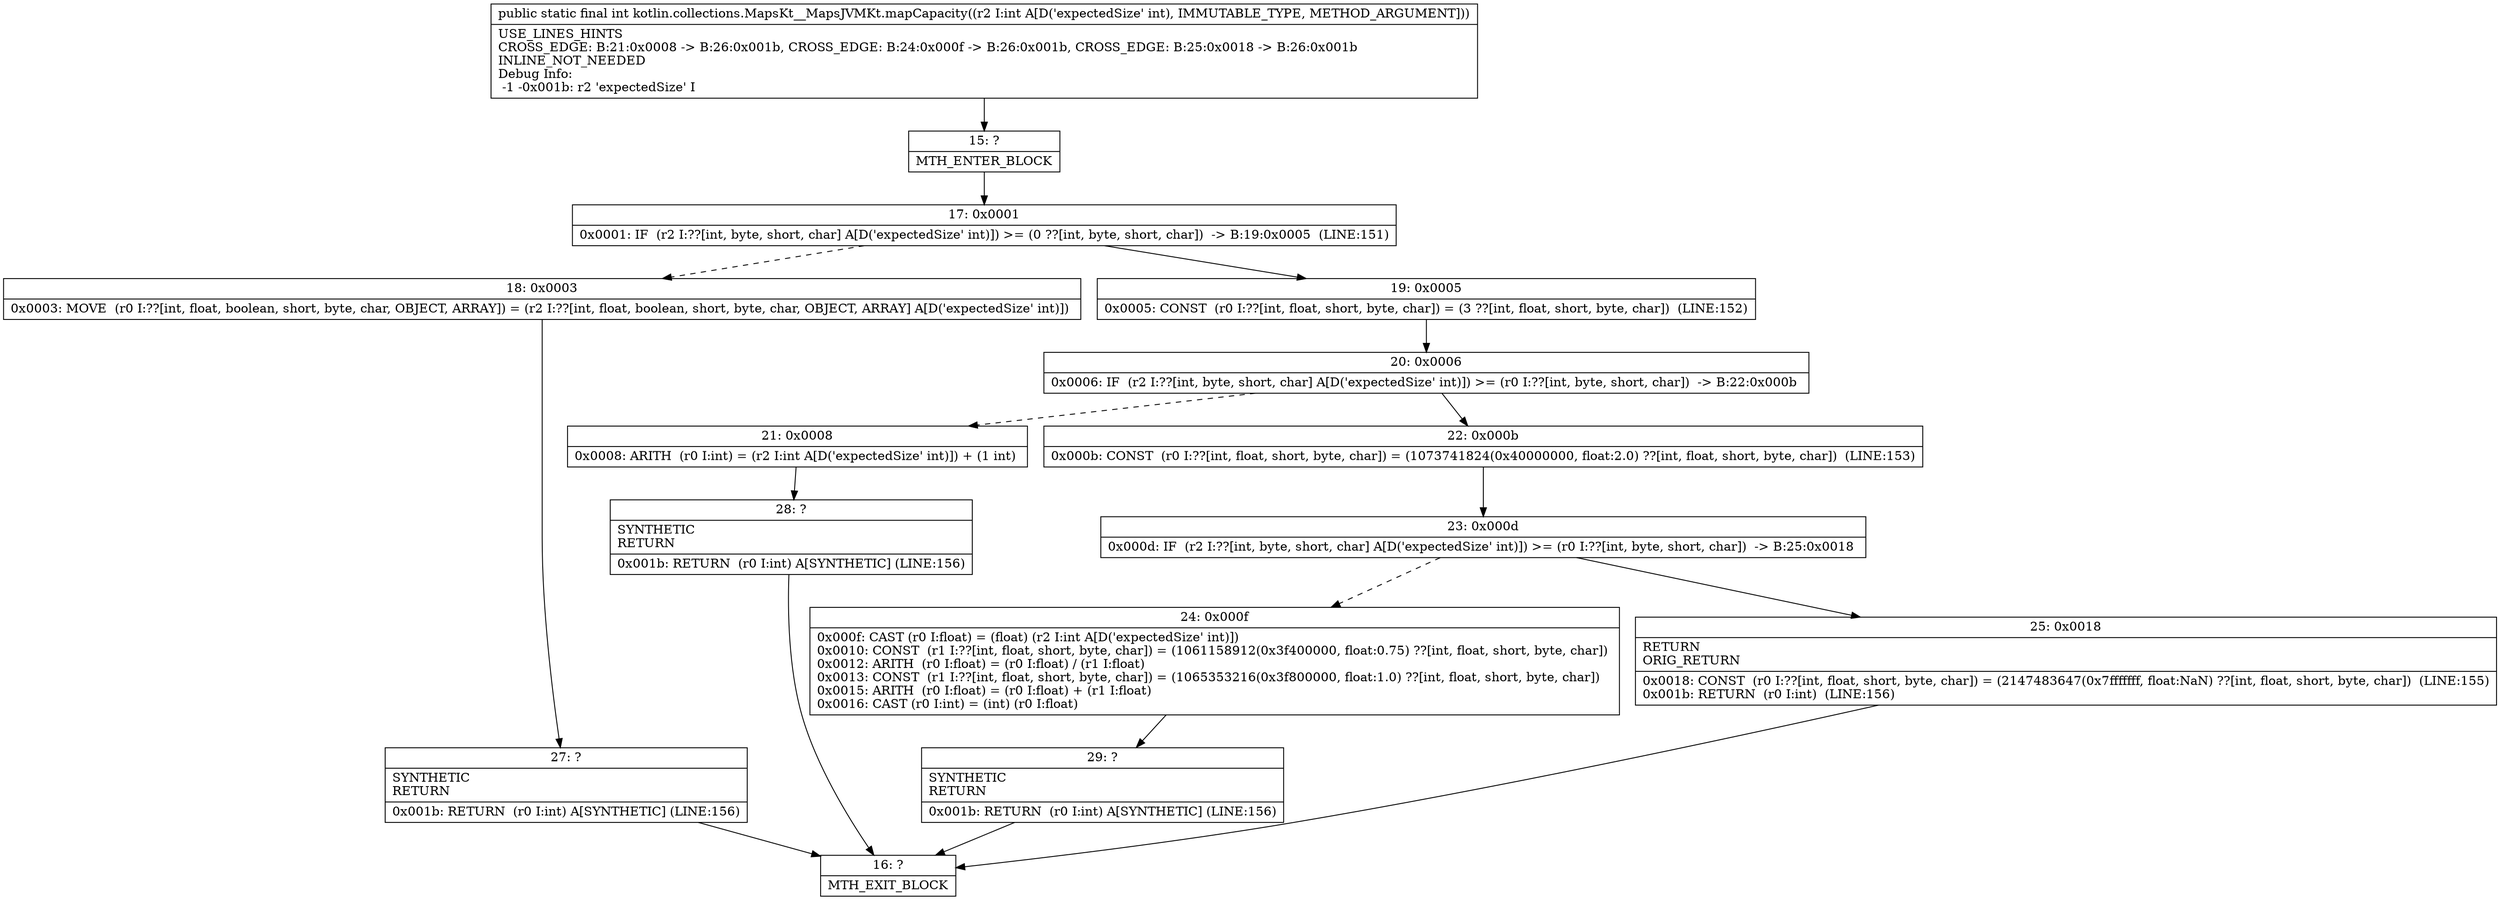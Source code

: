 digraph "CFG forkotlin.collections.MapsKt__MapsJVMKt.mapCapacity(I)I" {
Node_15 [shape=record,label="{15\:\ ?|MTH_ENTER_BLOCK\l}"];
Node_17 [shape=record,label="{17\:\ 0x0001|0x0001: IF  (r2 I:??[int, byte, short, char] A[D('expectedSize' int)]) \>= (0 ??[int, byte, short, char])  \-\> B:19:0x0005  (LINE:151)\l}"];
Node_18 [shape=record,label="{18\:\ 0x0003|0x0003: MOVE  (r0 I:??[int, float, boolean, short, byte, char, OBJECT, ARRAY]) = (r2 I:??[int, float, boolean, short, byte, char, OBJECT, ARRAY] A[D('expectedSize' int)]) \l}"];
Node_27 [shape=record,label="{27\:\ ?|SYNTHETIC\lRETURN\l|0x001b: RETURN  (r0 I:int) A[SYNTHETIC] (LINE:156)\l}"];
Node_16 [shape=record,label="{16\:\ ?|MTH_EXIT_BLOCK\l}"];
Node_19 [shape=record,label="{19\:\ 0x0005|0x0005: CONST  (r0 I:??[int, float, short, byte, char]) = (3 ??[int, float, short, byte, char])  (LINE:152)\l}"];
Node_20 [shape=record,label="{20\:\ 0x0006|0x0006: IF  (r2 I:??[int, byte, short, char] A[D('expectedSize' int)]) \>= (r0 I:??[int, byte, short, char])  \-\> B:22:0x000b \l}"];
Node_21 [shape=record,label="{21\:\ 0x0008|0x0008: ARITH  (r0 I:int) = (r2 I:int A[D('expectedSize' int)]) + (1 int) \l}"];
Node_28 [shape=record,label="{28\:\ ?|SYNTHETIC\lRETURN\l|0x001b: RETURN  (r0 I:int) A[SYNTHETIC] (LINE:156)\l}"];
Node_22 [shape=record,label="{22\:\ 0x000b|0x000b: CONST  (r0 I:??[int, float, short, byte, char]) = (1073741824(0x40000000, float:2.0) ??[int, float, short, byte, char])  (LINE:153)\l}"];
Node_23 [shape=record,label="{23\:\ 0x000d|0x000d: IF  (r2 I:??[int, byte, short, char] A[D('expectedSize' int)]) \>= (r0 I:??[int, byte, short, char])  \-\> B:25:0x0018 \l}"];
Node_24 [shape=record,label="{24\:\ 0x000f|0x000f: CAST (r0 I:float) = (float) (r2 I:int A[D('expectedSize' int)]) \l0x0010: CONST  (r1 I:??[int, float, short, byte, char]) = (1061158912(0x3f400000, float:0.75) ??[int, float, short, byte, char]) \l0x0012: ARITH  (r0 I:float) = (r0 I:float) \/ (r1 I:float) \l0x0013: CONST  (r1 I:??[int, float, short, byte, char]) = (1065353216(0x3f800000, float:1.0) ??[int, float, short, byte, char]) \l0x0015: ARITH  (r0 I:float) = (r0 I:float) + (r1 I:float) \l0x0016: CAST (r0 I:int) = (int) (r0 I:float) \l}"];
Node_29 [shape=record,label="{29\:\ ?|SYNTHETIC\lRETURN\l|0x001b: RETURN  (r0 I:int) A[SYNTHETIC] (LINE:156)\l}"];
Node_25 [shape=record,label="{25\:\ 0x0018|RETURN\lORIG_RETURN\l|0x0018: CONST  (r0 I:??[int, float, short, byte, char]) = (2147483647(0x7fffffff, float:NaN) ??[int, float, short, byte, char])  (LINE:155)\l0x001b: RETURN  (r0 I:int)  (LINE:156)\l}"];
MethodNode[shape=record,label="{public static final int kotlin.collections.MapsKt__MapsJVMKt.mapCapacity((r2 I:int A[D('expectedSize' int), IMMUTABLE_TYPE, METHOD_ARGUMENT]))  | USE_LINES_HINTS\lCROSS_EDGE: B:21:0x0008 \-\> B:26:0x001b, CROSS_EDGE: B:24:0x000f \-\> B:26:0x001b, CROSS_EDGE: B:25:0x0018 \-\> B:26:0x001b\lINLINE_NOT_NEEDED\lDebug Info:\l  \-1 \-0x001b: r2 'expectedSize' I\l}"];
MethodNode -> Node_15;Node_15 -> Node_17;
Node_17 -> Node_18[style=dashed];
Node_17 -> Node_19;
Node_18 -> Node_27;
Node_27 -> Node_16;
Node_19 -> Node_20;
Node_20 -> Node_21[style=dashed];
Node_20 -> Node_22;
Node_21 -> Node_28;
Node_28 -> Node_16;
Node_22 -> Node_23;
Node_23 -> Node_24[style=dashed];
Node_23 -> Node_25;
Node_24 -> Node_29;
Node_29 -> Node_16;
Node_25 -> Node_16;
}

